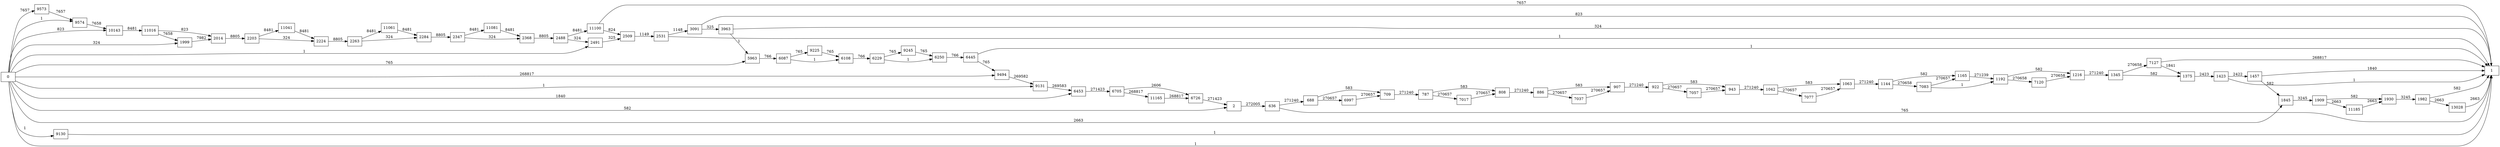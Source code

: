 digraph {
	graph [rankdir=LR]
	node [shape=rectangle]
	2 -> 636 [label=272005]
	636 -> 1 [label=765]
	636 -> 688 [label=271240]
	688 -> 709 [label=583]
	688 -> 6997 [label=270657]
	709 -> 787 [label=271240]
	787 -> 808 [label=583]
	787 -> 7017 [label=270657]
	808 -> 886 [label=271240]
	886 -> 907 [label=583]
	886 -> 7037 [label=270657]
	907 -> 922 [label=271240]
	922 -> 943 [label=583]
	922 -> 7057 [label=270657]
	943 -> 1042 [label=271240]
	1042 -> 1063 [label=583]
	1042 -> 7077 [label=270657]
	1063 -> 1144 [label=271240]
	1144 -> 1165 [label=582]
	1144 -> 7083 [label=270658]
	1165 -> 1192 [label=271239]
	1192 -> 1216 [label=582]
	1192 -> 7120 [label=270658]
	1216 -> 1345 [label=271240]
	1345 -> 1375 [label=582]
	1345 -> 7127 [label=270658]
	1375 -> 1423 [label=2423]
	1423 -> 1 [label=1]
	1423 -> 1457 [label=2422]
	1457 -> 1 [label=1840]
	1457 -> 1845 [label=582]
	1845 -> 1909 [label=3245]
	1909 -> 1930 [label=582]
	1909 -> 11185 [label=2663]
	1930 -> 1982 [label=3245]
	1982 -> 1 [label=582]
	1982 -> 13028 [label=2663]
	1999 -> 2014 [label=7982]
	2014 -> 2203 [label=8805]
	2203 -> 2224 [label=324]
	2203 -> 11041 [label=8481]
	2224 -> 2263 [label=8805]
	2263 -> 2284 [label=324]
	2263 -> 11061 [label=8481]
	2284 -> 2347 [label=8805]
	2347 -> 2368 [label=324]
	2347 -> 11081 [label=8481]
	2368 -> 2488 [label=8805]
	2488 -> 2491 [label=324]
	2488 -> 11100 [label=8481]
	2491 -> 2509 [label=325]
	2509 -> 2531 [label=1149]
	2531 -> 1 [label=1]
	2531 -> 3091 [label=1148]
	3091 -> 3963 [label=325]
	3091 -> 1 [label=823]
	3963 -> 1 [label=324]
	3963 -> 5963 [label=1]
	5963 -> 6087 [label=766]
	6087 -> 6108 [label=1]
	6087 -> 9225 [label=765]
	6108 -> 6229 [label=766]
	6229 -> 6250 [label=1]
	6229 -> 9245 [label=765]
	6250 -> 6445 [label=766]
	6445 -> 1 [label=1]
	6445 -> 9494 [label=765]
	6453 -> 6705 [label=271423]
	6705 -> 6726 [label=2606]
	6705 -> 11165 [label=268817]
	6726 -> 2 [label=271423]
	6997 -> 709 [label=270657]
	7017 -> 808 [label=270657]
	7037 -> 907 [label=270657]
	7057 -> 943 [label=270657]
	7077 -> 1063 [label=270657]
	7083 -> 1165 [label=270657]
	7083 -> 1192 [label=1]
	7120 -> 1216 [label=270658]
	7127 -> 1 [label=268817]
	7127 -> 1375 [label=1841]
	9130 -> 1 [label=1]
	9131 -> 6453 [label=269583]
	9225 -> 6108 [label=765]
	9245 -> 6250 [label=765]
	9494 -> 9131 [label=269582]
	9573 -> 9574 [label=7657]
	9574 -> 10143 [label=7658]
	10143 -> 11016 [label=8481]
	11016 -> 1999 [label=7658]
	11016 -> 2014 [label=823]
	11041 -> 2224 [label=8481]
	11061 -> 2284 [label=8481]
	11081 -> 2368 [label=8481]
	11100 -> 1 [label=7657]
	11100 -> 2509 [label=824]
	11165 -> 6726 [label=268817]
	11185 -> 1930 [label=2663]
	13028 -> 1 [label=2663]
	0 -> 2 [label=582]
	0 -> 2491 [label=1]
	0 -> 6453 [label=1840]
	0 -> 9131 [label=1]
	0 -> 5963 [label=765]
	0 -> 10143 [label=823]
	0 -> 9574 [label=1]
	0 -> 1845 [label=2663]
	0 -> 1999 [label=324]
	0 -> 1 [label=1]
	0 -> 9130 [label=1]
	0 -> 9573 [label=7657]
	0 -> 9494 [label=268817]
}
